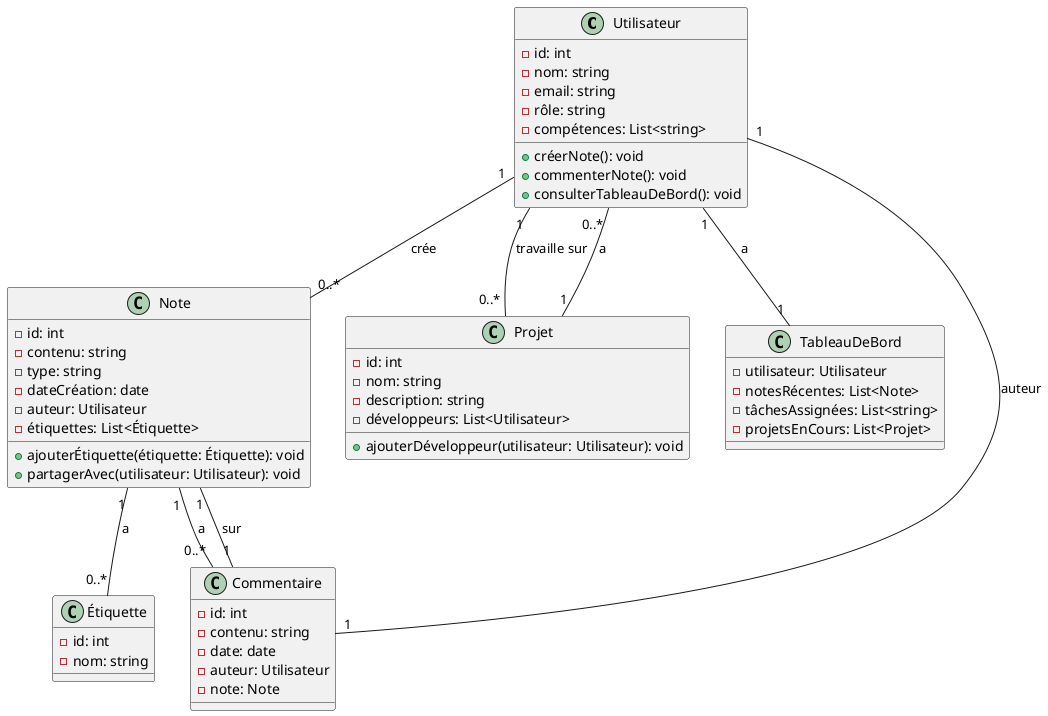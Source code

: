 ' Diagramme de classe UML :

@startuml
class Utilisateur {
  -id: int
  -nom: string
  -email: string
  -rôle: string
  -compétences: List<string>
  +créerNote(): void
  +commenterNote(): void
  +consulterTableauDeBord(): void
}

class Note {
  -id: int
  -contenu: string
  -type: string
  -dateCréation: date
  -auteur: Utilisateur
  -étiquettes: List<Étiquette>
  +ajouterÉtiquette(étiquette: Étiquette): void
  +partagerAvec(utilisateur: Utilisateur): void
}

class Étiquette {
  -id: int
  -nom: string
}

class Commentaire {
  -id: int
  -contenu: string
  -date: date
  -auteur: Utilisateur
  -note: Note
}

class Projet {
  -id: int
  -nom: string
  -description: string
  -développeurs: List<Utilisateur>
  +ajouterDéveloppeur(utilisateur: Utilisateur): void
}

class TableauDeBord {
  -utilisateur: Utilisateur
  -notesRécentes: List<Note>
  -tâchesAssignées: List<string>
  -projetsEnCours: List<Projet>
}

Utilisateur "1" -- "0..*" Note : crée
Note "1" -- "0..*" Étiquette : a
Note "1" -- "0..*" Commentaire : a
Commentaire "1" -- "1" Utilisateur : auteur
Commentaire "1" -- "1" Note : sur
Utilisateur "1" -- "0..* " Projet : travaille sur
Projet "1" -- "0..* " Utilisateur : a
Utilisateur "1" -- "1" TableauDeBord : a
@enduml


' Diagramme de séquence UML :

@startuml
actor Développeur as D
participant "Application Memory Note" as SGN
participant Note as N
participant Commentaire as C
participant "Base de Données" as BD

D -> SGN: Sélectionne une note
SGN -> BD: Récupère les détails de la note
BD --> SGN: Retourne les détails de la note
SGN -> D: Affiche la note

D -> SGN: Soumet un nouveau commentaire
SGN -> C: Crée un objet Commentaire
C -> BD: Sauvegarde le commentaire
BD --> C: Confirme la sauvegarde
C --> SGN: Confirme la création du commentaire
SGN -> N: Met à jour la note avec le nouveau commentaire
N -> SGN: Confirme la mise à jour
SGN -> D: Confirme l'ajout du commentaire

@enduml